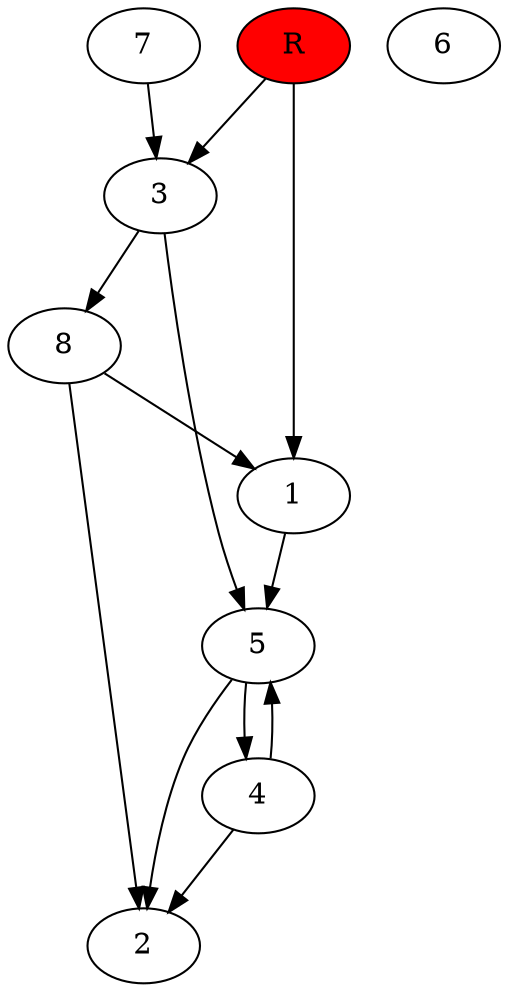digraph prb21916 {
	1
	2
	3
	4
	5
	6
	7
	8
	R [fillcolor="#ff0000" style=filled]
	1 -> 5
	3 -> 5
	3 -> 8
	4 -> 2
	4 -> 5
	5 -> 2
	5 -> 4
	7 -> 3
	8 -> 1
	8 -> 2
	R -> 1
	R -> 3
}
